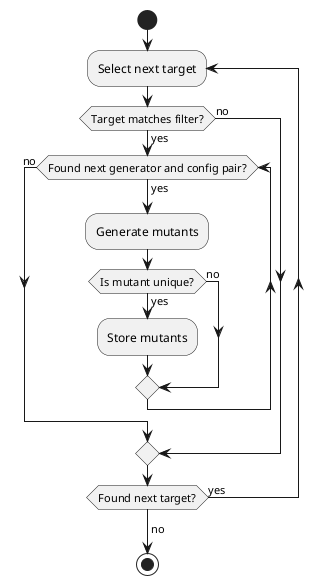 @startuml
start
repeat :Select next target;
	if (Target matches filter?) then (yes)
		while (Found next generator and config pair?) is (yes)
			:Generate mutants;
			if (Is mutant unique?) then (yes)
				:Store mutants;
			else (no)
			endif
		endwhile(no)
	else (no)
	endif
repeat while (Found next target?) is (yes)
->no;
stop
@enduml
